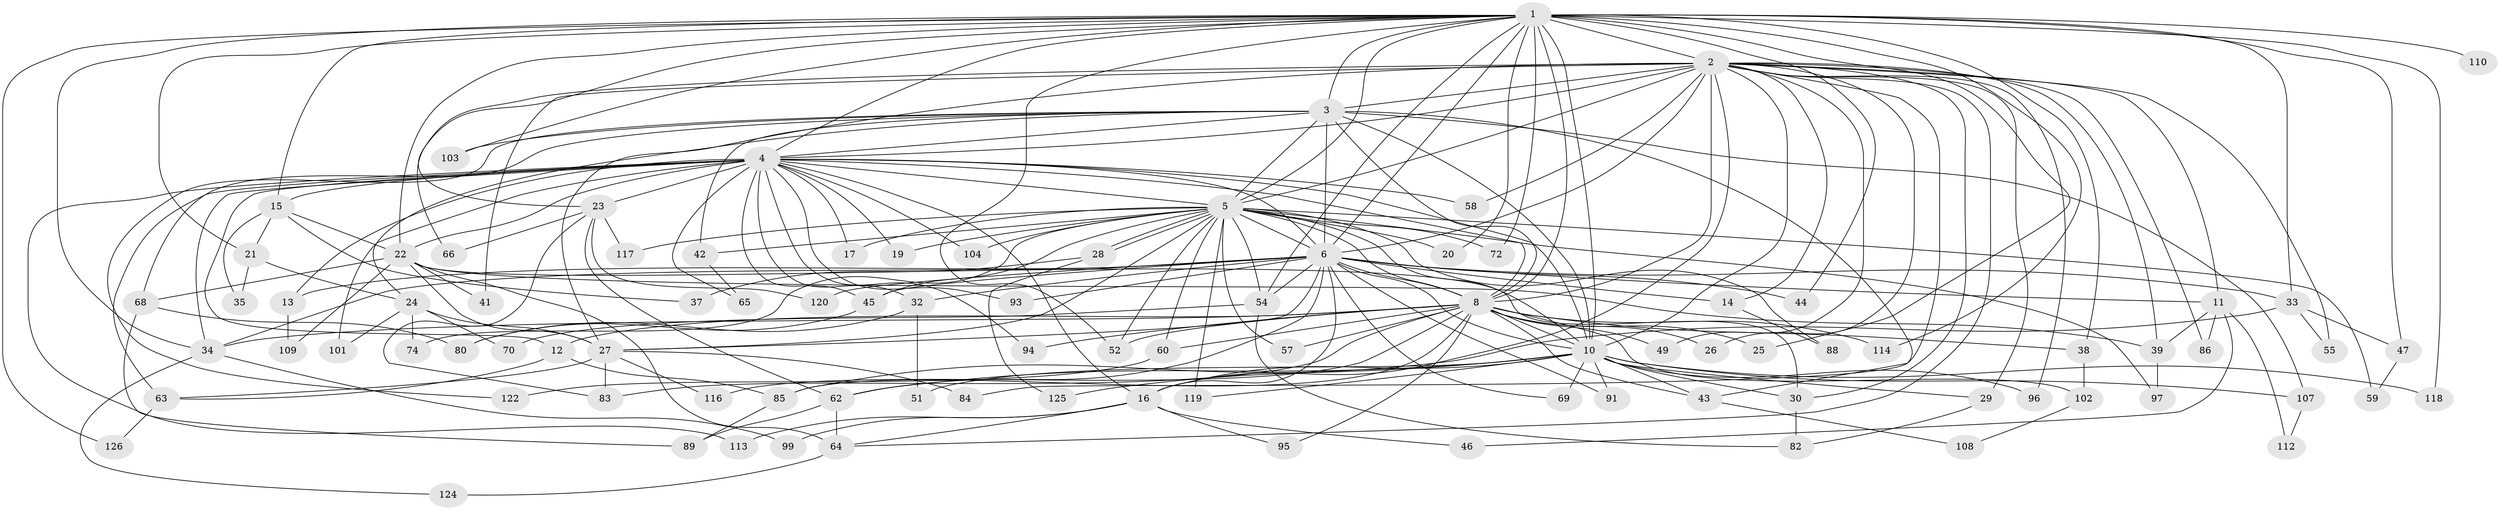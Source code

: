 // Generated by graph-tools (version 1.1) at 2025/51/02/27/25 19:51:52]
// undirected, 95 vertices, 224 edges
graph export_dot {
graph [start="1"]
  node [color=gray90,style=filled];
  1 [super="+9"];
  2 [super="+7"];
  3 [super="+36"];
  4 [super="+18"];
  5 [super="+61"];
  6 [super="+53"];
  8 [super="+81"];
  10 [super="+77"];
  11 [super="+56"];
  12 [super="+50"];
  13 [super="+71"];
  14;
  15 [super="+31"];
  16 [super="+75"];
  17;
  19;
  20;
  21;
  22 [super="+76"];
  23 [super="+79"];
  24 [super="+78"];
  25 [super="+67"];
  26;
  27 [super="+48"];
  28;
  29;
  30 [super="+40"];
  32;
  33;
  34 [super="+123"];
  35;
  37;
  38;
  39 [super="+105"];
  41;
  42;
  43 [super="+92"];
  44;
  45 [super="+115"];
  46;
  47;
  49;
  51;
  52 [super="+129"];
  54 [super="+128"];
  55;
  57;
  58;
  59;
  60;
  62 [super="+73"];
  63 [super="+121"];
  64 [super="+100"];
  65;
  66;
  68;
  69;
  70;
  72;
  74;
  80 [super="+106"];
  82 [super="+111"];
  83 [super="+127"];
  84 [super="+98"];
  85 [super="+87"];
  86;
  88;
  89 [super="+90"];
  91;
  93;
  94;
  95;
  96;
  97;
  99;
  101;
  102;
  103;
  104;
  107;
  108;
  109;
  110;
  112;
  113;
  114;
  116;
  117;
  118;
  119;
  120;
  122;
  124;
  125;
  126;
  1 -- 2 [weight=4];
  1 -- 3 [weight=2];
  1 -- 4 [weight=2];
  1 -- 5 [weight=2];
  1 -- 6 [weight=2];
  1 -- 8 [weight=2];
  1 -- 10 [weight=3];
  1 -- 25 [weight=2];
  1 -- 33;
  1 -- 34;
  1 -- 38;
  1 -- 44;
  1 -- 72;
  1 -- 15;
  1 -- 20;
  1 -- 21;
  1 -- 22;
  1 -- 23;
  1 -- 103;
  1 -- 110;
  1 -- 47;
  1 -- 114;
  1 -- 54;
  1 -- 118;
  1 -- 126;
  1 -- 52;
  2 -- 3 [weight=2];
  2 -- 4 [weight=2];
  2 -- 5 [weight=2];
  2 -- 6 [weight=2];
  2 -- 8 [weight=2];
  2 -- 10 [weight=2];
  2 -- 29;
  2 -- 49;
  2 -- 55;
  2 -- 58;
  2 -- 96;
  2 -- 64;
  2 -- 66;
  2 -- 11;
  2 -- 14;
  2 -- 16;
  2 -- 84;
  2 -- 86;
  2 -- 26;
  2 -- 27;
  2 -- 39;
  2 -- 41;
  2 -- 30;
  3 -- 4 [weight=2];
  3 -- 5;
  3 -- 6 [weight=2];
  3 -- 8;
  3 -- 10;
  3 -- 24;
  3 -- 42;
  3 -- 43;
  3 -- 68;
  3 -- 103;
  3 -- 107;
  3 -- 122;
  4 -- 5;
  4 -- 6;
  4 -- 8;
  4 -- 10;
  4 -- 12 [weight=2];
  4 -- 13 [weight=2];
  4 -- 15;
  4 -- 17;
  4 -- 19;
  4 -- 22;
  4 -- 32;
  4 -- 45;
  4 -- 58;
  4 -- 63;
  4 -- 65;
  4 -- 93;
  4 -- 94;
  4 -- 101;
  4 -- 113;
  4 -- 16;
  4 -- 104;
  4 -- 23;
  4 -- 34;
  5 -- 6;
  5 -- 8;
  5 -- 10;
  5 -- 17;
  5 -- 19;
  5 -- 20;
  5 -- 28;
  5 -- 28;
  5 -- 42;
  5 -- 45;
  5 -- 52;
  5 -- 57;
  5 -- 59;
  5 -- 60;
  5 -- 72;
  5 -- 74;
  5 -- 88;
  5 -- 97;
  5 -- 104;
  5 -- 117;
  5 -- 119;
  5 -- 54;
  5 -- 27;
  6 -- 8;
  6 -- 10;
  6 -- 11;
  6 -- 13;
  6 -- 14;
  6 -- 16;
  6 -- 27;
  6 -- 32;
  6 -- 33;
  6 -- 34;
  6 -- 44;
  6 -- 54;
  6 -- 62;
  6 -- 91;
  6 -- 93;
  6 -- 120;
  6 -- 69;
  6 -- 45;
  8 -- 10;
  8 -- 12;
  8 -- 26;
  8 -- 38;
  8 -- 49;
  8 -- 52;
  8 -- 57;
  8 -- 60;
  8 -- 83;
  8 -- 94;
  8 -- 95;
  8 -- 102;
  8 -- 114;
  8 -- 116;
  8 -- 34;
  8 -- 25;
  8 -- 43;
  8 -- 85;
  10 -- 29;
  10 -- 30;
  10 -- 43;
  10 -- 51;
  10 -- 62;
  10 -- 69;
  10 -- 91;
  10 -- 96;
  10 -- 107;
  10 -- 118;
  10 -- 119;
  10 -- 125;
  10 -- 16;
  11 -- 46;
  11 -- 112;
  11 -- 86;
  11 -- 39;
  12 -- 85;
  12 -- 63;
  13 -- 109;
  14 -- 88;
  15 -- 21;
  15 -- 35;
  15 -- 37;
  15 -- 22;
  16 -- 46;
  16 -- 113;
  16 -- 99;
  16 -- 95;
  16 -- 64;
  21 -- 24;
  21 -- 35;
  22 -- 30;
  22 -- 39;
  22 -- 41;
  22 -- 64 [weight=2];
  22 -- 68;
  22 -- 109;
  22 -- 27;
  23 -- 66;
  23 -- 120;
  23 -- 83;
  23 -- 117;
  23 -- 62;
  24 -- 70;
  24 -- 74;
  24 -- 101;
  24 -- 27;
  27 -- 83;
  27 -- 116;
  27 -- 84 [weight=2];
  27 -- 63;
  28 -- 37;
  28 -- 125;
  29 -- 82;
  30 -- 82;
  32 -- 51;
  32 -- 80;
  33 -- 47;
  33 -- 55;
  33 -- 85;
  34 -- 99;
  34 -- 124;
  38 -- 102;
  39 -- 97 [weight=2];
  42 -- 65;
  43 -- 108;
  45 -- 80;
  47 -- 59;
  54 -- 70;
  54 -- 82;
  60 -- 122;
  62 -- 64;
  62 -- 89;
  63 -- 126;
  64 -- 124;
  68 -- 80;
  68 -- 89;
  85 -- 89;
  102 -- 108;
  107 -- 112;
}
